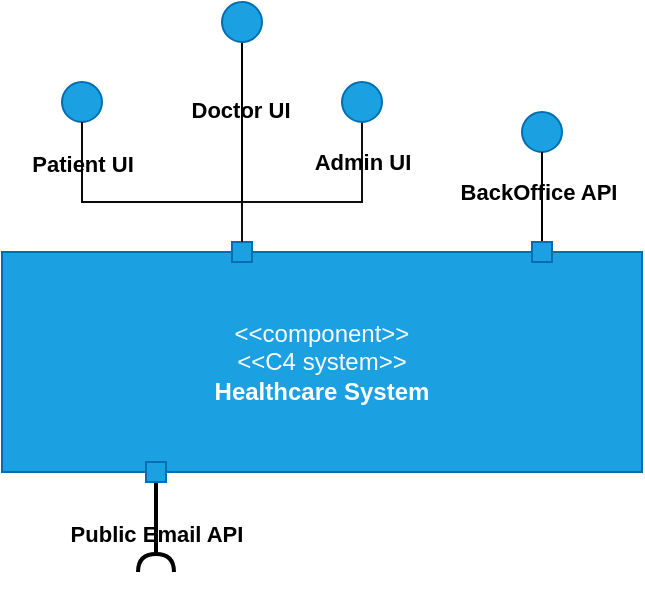<mxfile version="24.7.17">
  <diagram name="Page-1" id="5f0bae14-7c28-e335-631c-24af17079c00">
    <mxGraphModel dx="875" dy="477" grid="1" gridSize="10" guides="1" tooltips="1" connect="1" arrows="1" fold="1" page="1" pageScale="1" pageWidth="1100" pageHeight="850" background="none" math="0" shadow="0">
      <root>
        <mxCell id="0" />
        <mxCell id="1" parent="0" />
        <mxCell id="Ygb0bweb5wxViKGXWp5h-23" value="&amp;lt;&amp;lt;component&amp;gt;&amp;gt;&lt;br&gt;&amp;lt;&amp;lt;C4 system&amp;gt;&amp;gt;&lt;br&gt;&lt;b&gt;Healthcare System&lt;/b&gt;" style="html=1;whiteSpace=wrap;fillColor=#1ba1e2;fontColor=#ffffff;strokeColor=#006EAF;" parent="1" vertex="1">
          <mxGeometry x="180" y="310" width="320" height="110" as="geometry" />
        </mxCell>
        <mxCell id="-83bCuN38Bdld3bD9hPa-2" value="" style="group" parent="1" vertex="1" connectable="0">
          <mxGeometry x="440" y="240" width="20" height="75" as="geometry" />
        </mxCell>
        <mxCell id="-83bCuN38Bdld3bD9hPa-3" value="" style="ellipse;whiteSpace=wrap;html=1;fillColor=#1ba1e2;fontColor=#ffffff;strokeColor=#006EAF;" parent="-83bCuN38Bdld3bD9hPa-2" vertex="1">
          <mxGeometry width="20" height="20" as="geometry" />
        </mxCell>
        <mxCell id="-83bCuN38Bdld3bD9hPa-4" value="" style="edgeStyle=orthogonalEdgeStyle;rounded=0;orthogonalLoop=1;jettySize=auto;html=1;entryX=0.5;entryY=0;entryDx=0;entryDy=0;endArrow=none;endFill=0;fontColor=#000000;strokeColor=#000000;" parent="-83bCuN38Bdld3bD9hPa-2" source="-83bCuN38Bdld3bD9hPa-3" edge="1">
          <mxGeometry relative="1" as="geometry">
            <mxPoint x="540" y="130" as="sourcePoint" />
            <mxPoint x="10.0" y="65" as="targetPoint" />
          </mxGeometry>
        </mxCell>
        <mxCell id="-83bCuN38Bdld3bD9hPa-5" value="BackOffice API" style="edgeLabel;html=1;align=center;verticalAlign=middle;resizable=0;points=[];fontStyle=1;labelBackgroundColor=none;" parent="-83bCuN38Bdld3bD9hPa-4" vertex="1" connectable="0">
          <mxGeometry x="-0.111" y="-2" relative="1" as="geometry">
            <mxPoint as="offset" />
          </mxGeometry>
        </mxCell>
        <mxCell id="-83bCuN38Bdld3bD9hPa-6" value="" style="rounded=0;whiteSpace=wrap;html=1;fillColor=#1ba1e2;fontColor=#ffffff;strokeColor=#006EAF;" parent="-83bCuN38Bdld3bD9hPa-2" vertex="1">
          <mxGeometry x="5" y="65" width="10" height="10" as="geometry" />
        </mxCell>
        <mxCell id="-83bCuN38Bdld3bD9hPa-28" value="" style="group" parent="1" vertex="1" connectable="0">
          <mxGeometry x="210" y="185" width="160" height="130" as="geometry" />
        </mxCell>
        <mxCell id="-83bCuN38Bdld3bD9hPa-22" style="edgeStyle=orthogonalEdgeStyle;rounded=0;orthogonalLoop=1;jettySize=auto;html=1;entryX=0.5;entryY=0;entryDx=0;entryDy=0;endArrow=none;endFill=0;strokeColor=#000000;" parent="-83bCuN38Bdld3bD9hPa-28" source="-83bCuN38Bdld3bD9hPa-8" target="Ygb0bweb5wxViKGXWp5h-14" edge="1">
          <mxGeometry relative="1" as="geometry" />
        </mxCell>
        <mxCell id="-83bCuN38Bdld3bD9hPa-25" value="Doctor UI" style="edgeLabel;html=1;align=center;verticalAlign=middle;resizable=0;points=[];labelBackgroundColor=none;fontStyle=1" parent="-83bCuN38Bdld3bD9hPa-22" vertex="1" connectable="0">
          <mxGeometry x="-0.329" y="-1" relative="1" as="geometry">
            <mxPoint as="offset" />
          </mxGeometry>
        </mxCell>
        <mxCell id="-83bCuN38Bdld3bD9hPa-8" value="" style="ellipse;whiteSpace=wrap;html=1;fillColor=#1ba1e2;fontColor=#ffffff;strokeColor=#006EAF;" parent="-83bCuN38Bdld3bD9hPa-28" vertex="1">
          <mxGeometry x="80" width="20" height="20" as="geometry" />
        </mxCell>
        <mxCell id="Ygb0bweb5wxViKGXWp5h-11" value="" style="ellipse;whiteSpace=wrap;html=1;fillColor=#1ba1e2;fontColor=#ffffff;strokeColor=#006EAF;" parent="-83bCuN38Bdld3bD9hPa-28" vertex="1">
          <mxGeometry y="40" width="20" height="20" as="geometry" />
        </mxCell>
        <mxCell id="-83bCuN38Bdld3bD9hPa-21" style="edgeStyle=orthogonalEdgeStyle;rounded=0;orthogonalLoop=1;jettySize=auto;html=1;exitX=0.5;exitY=0;exitDx=0;exitDy=0;entryX=0.5;entryY=1;entryDx=0;entryDy=0;endArrow=none;endFill=0;strokeColor=#0A0A0A;" parent="-83bCuN38Bdld3bD9hPa-28" source="Ygb0bweb5wxViKGXWp5h-14" target="Ygb0bweb5wxViKGXWp5h-11" edge="1">
          <mxGeometry relative="1" as="geometry">
            <mxPoint x="40" y="80" as="targetPoint" />
            <mxPoint x="85" y="110" as="sourcePoint" />
            <Array as="points">
              <mxPoint x="90" y="100" />
              <mxPoint x="10" y="100" />
            </Array>
          </mxGeometry>
        </mxCell>
        <mxCell id="-83bCuN38Bdld3bD9hPa-26" value="Patient UI" style="edgeLabel;html=1;align=center;verticalAlign=middle;resizable=0;points=[];labelBackgroundColor=none;fontStyle=1" parent="-83bCuN38Bdld3bD9hPa-21" vertex="1" connectable="0">
          <mxGeometry x="0.807" y="1" relative="1" as="geometry">
            <mxPoint x="1" y="7" as="offset" />
          </mxGeometry>
        </mxCell>
        <mxCell id="Ygb0bweb5wxViKGXWp5h-14" value="" style="rounded=0;whiteSpace=wrap;html=1;fillColor=#1ba1e2;fontColor=#ffffff;strokeColor=#006EAF;" parent="-83bCuN38Bdld3bD9hPa-28" vertex="1">
          <mxGeometry x="85" y="120" width="10" height="10" as="geometry" />
        </mxCell>
        <mxCell id="-83bCuN38Bdld3bD9hPa-24" style="edgeStyle=orthogonalEdgeStyle;rounded=0;orthogonalLoop=1;jettySize=auto;html=1;entryX=0.5;entryY=0;entryDx=0;entryDy=0;endArrow=none;endFill=0;strokeColor=#0F0F0F;" parent="-83bCuN38Bdld3bD9hPa-28" source="-83bCuN38Bdld3bD9hPa-23" target="Ygb0bweb5wxViKGXWp5h-14" edge="1">
          <mxGeometry relative="1" as="geometry">
            <Array as="points">
              <mxPoint x="150" y="100" />
              <mxPoint x="90" y="100" />
            </Array>
          </mxGeometry>
        </mxCell>
        <mxCell id="-83bCuN38Bdld3bD9hPa-27" value="Admin UI" style="edgeLabel;html=1;align=center;verticalAlign=middle;resizable=0;points=[];labelBackgroundColor=none;fontStyle=1" parent="-83bCuN38Bdld3bD9hPa-24" vertex="1" connectable="0">
          <mxGeometry x="-0.786" relative="1" as="geometry">
            <mxPoint y="7" as="offset" />
          </mxGeometry>
        </mxCell>
        <mxCell id="-83bCuN38Bdld3bD9hPa-23" value="" style="ellipse;whiteSpace=wrap;html=1;fillColor=#1ba1e2;fontColor=#ffffff;strokeColor=#006EAF;" parent="-83bCuN38Bdld3bD9hPa-28" vertex="1">
          <mxGeometry x="140" y="40" width="20" height="20" as="geometry" />
        </mxCell>
        <mxCell id="dj6CJQSSYTL0QDnudYro-6" value="" style="group;rotation=-180;" parent="1" vertex="1" connectable="0">
          <mxGeometry x="247" y="415" width="20" height="75" as="geometry" />
        </mxCell>
        <mxCell id="dj6CJQSSYTL0QDnudYro-8" value="" style="edgeStyle=orthogonalEdgeStyle;rounded=0;orthogonalLoop=1;jettySize=auto;html=1;entryX=0.5;entryY=0;entryDx=0;entryDy=0;endArrow=none;endFill=0;fontColor=#000000;strokeColor=#000000;startArrow=halfCircle;startFill=0;strokeWidth=2;" parent="dj6CJQSSYTL0QDnudYro-6" edge="1">
          <mxGeometry relative="1" as="geometry">
            <mxPoint x="10" y="55" as="sourcePoint" />
            <mxPoint x="10" y="10" as="targetPoint" />
          </mxGeometry>
        </mxCell>
        <mxCell id="dj6CJQSSYTL0QDnudYro-11" value="Public Email API" style="edgeLabel;html=1;align=center;verticalAlign=middle;resizable=0;points=[];labelBackgroundColor=none;fontStyle=1" parent="dj6CJQSSYTL0QDnudYro-8" vertex="1" connectable="0">
          <mxGeometry x="-0.146" relative="1" as="geometry">
            <mxPoint as="offset" />
          </mxGeometry>
        </mxCell>
        <mxCell id="dj6CJQSSYTL0QDnudYro-10" value="" style="rounded=0;whiteSpace=wrap;html=1;fillColor=#1ba1e2;fontColor=#ffffff;strokeColor=#006EAF;rotation=-180;" parent="dj6CJQSSYTL0QDnudYro-6" vertex="1">
          <mxGeometry x="5" width="10" height="10" as="geometry" />
        </mxCell>
      </root>
    </mxGraphModel>
  </diagram>
</mxfile>
